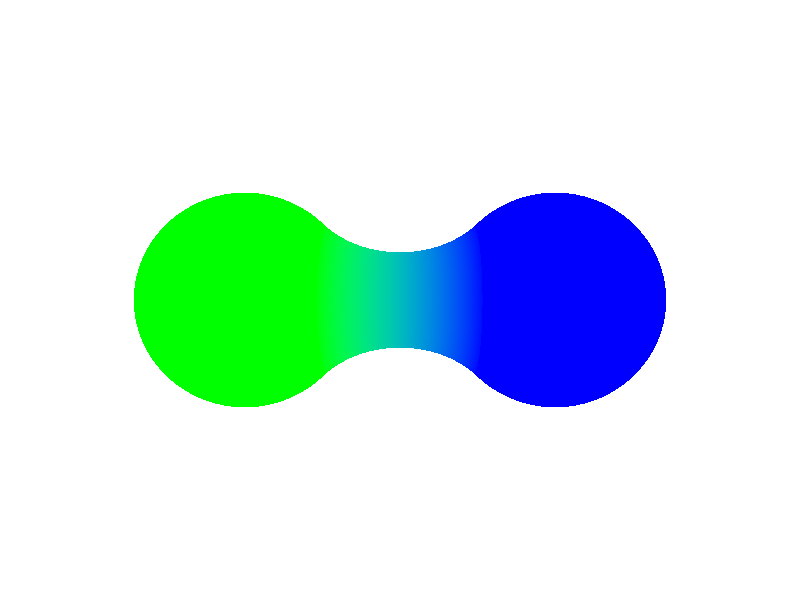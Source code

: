 // 05-blob01.pov
#include "colors.inc"


background{White}
camera {
    location <0,0,-2>
    look_at <0,0,0>
}
light_source { <10, 10, -10> color White }
blob {
  threshold .65
  sphere { <.5,0,0>, 0.8, 1 pigment {Blue} }
  sphere { <-.5,0,0>,0.8, 1 pigment {Green} }
  finish { phong 1 }
}